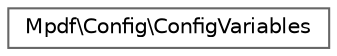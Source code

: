 digraph "Graphical Class Hierarchy"
{
 // LATEX_PDF_SIZE
  bgcolor="transparent";
  edge [fontname=Helvetica,fontsize=10,labelfontname=Helvetica,labelfontsize=10];
  node [fontname=Helvetica,fontsize=10,shape=box,height=0.2,width=0.4];
  rankdir="LR";
  Node0 [id="Node000000",label="Mpdf\\Config\\ConfigVariables",height=0.2,width=0.4,color="grey40", fillcolor="white", style="filled",URL="$classMpdf_1_1Config_1_1ConfigVariables.html",tooltip=" "];
}
